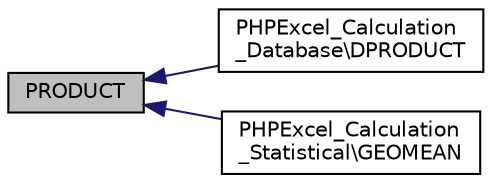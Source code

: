 digraph "PRODUCT"
{
  edge [fontname="Helvetica",fontsize="10",labelfontname="Helvetica",labelfontsize="10"];
  node [fontname="Helvetica",fontsize="10",shape=record];
  rankdir="LR";
  Node100 [label="PRODUCT",height=0.2,width=0.4,color="black", fillcolor="grey75", style="filled", fontcolor="black"];
  Node100 -> Node101 [dir="back",color="midnightblue",fontsize="10",style="solid",fontname="Helvetica"];
  Node101 [label="PHPExcel_Calculation\l_Database\\DPRODUCT",height=0.2,width=0.4,color="black", fillcolor="white", style="filled",URL="$class_p_h_p_excel___calculation___database.html#acb0a089548fcf8cd5faa510562909256"];
  Node100 -> Node102 [dir="back",color="midnightblue",fontsize="10",style="solid",fontname="Helvetica"];
  Node102 [label="PHPExcel_Calculation\l_Statistical\\GEOMEAN",height=0.2,width=0.4,color="black", fillcolor="white", style="filled",URL="$class_p_h_p_excel___calculation___statistical.html#aa11000689ba1f11fd93e7e638f50e4b5"];
}
